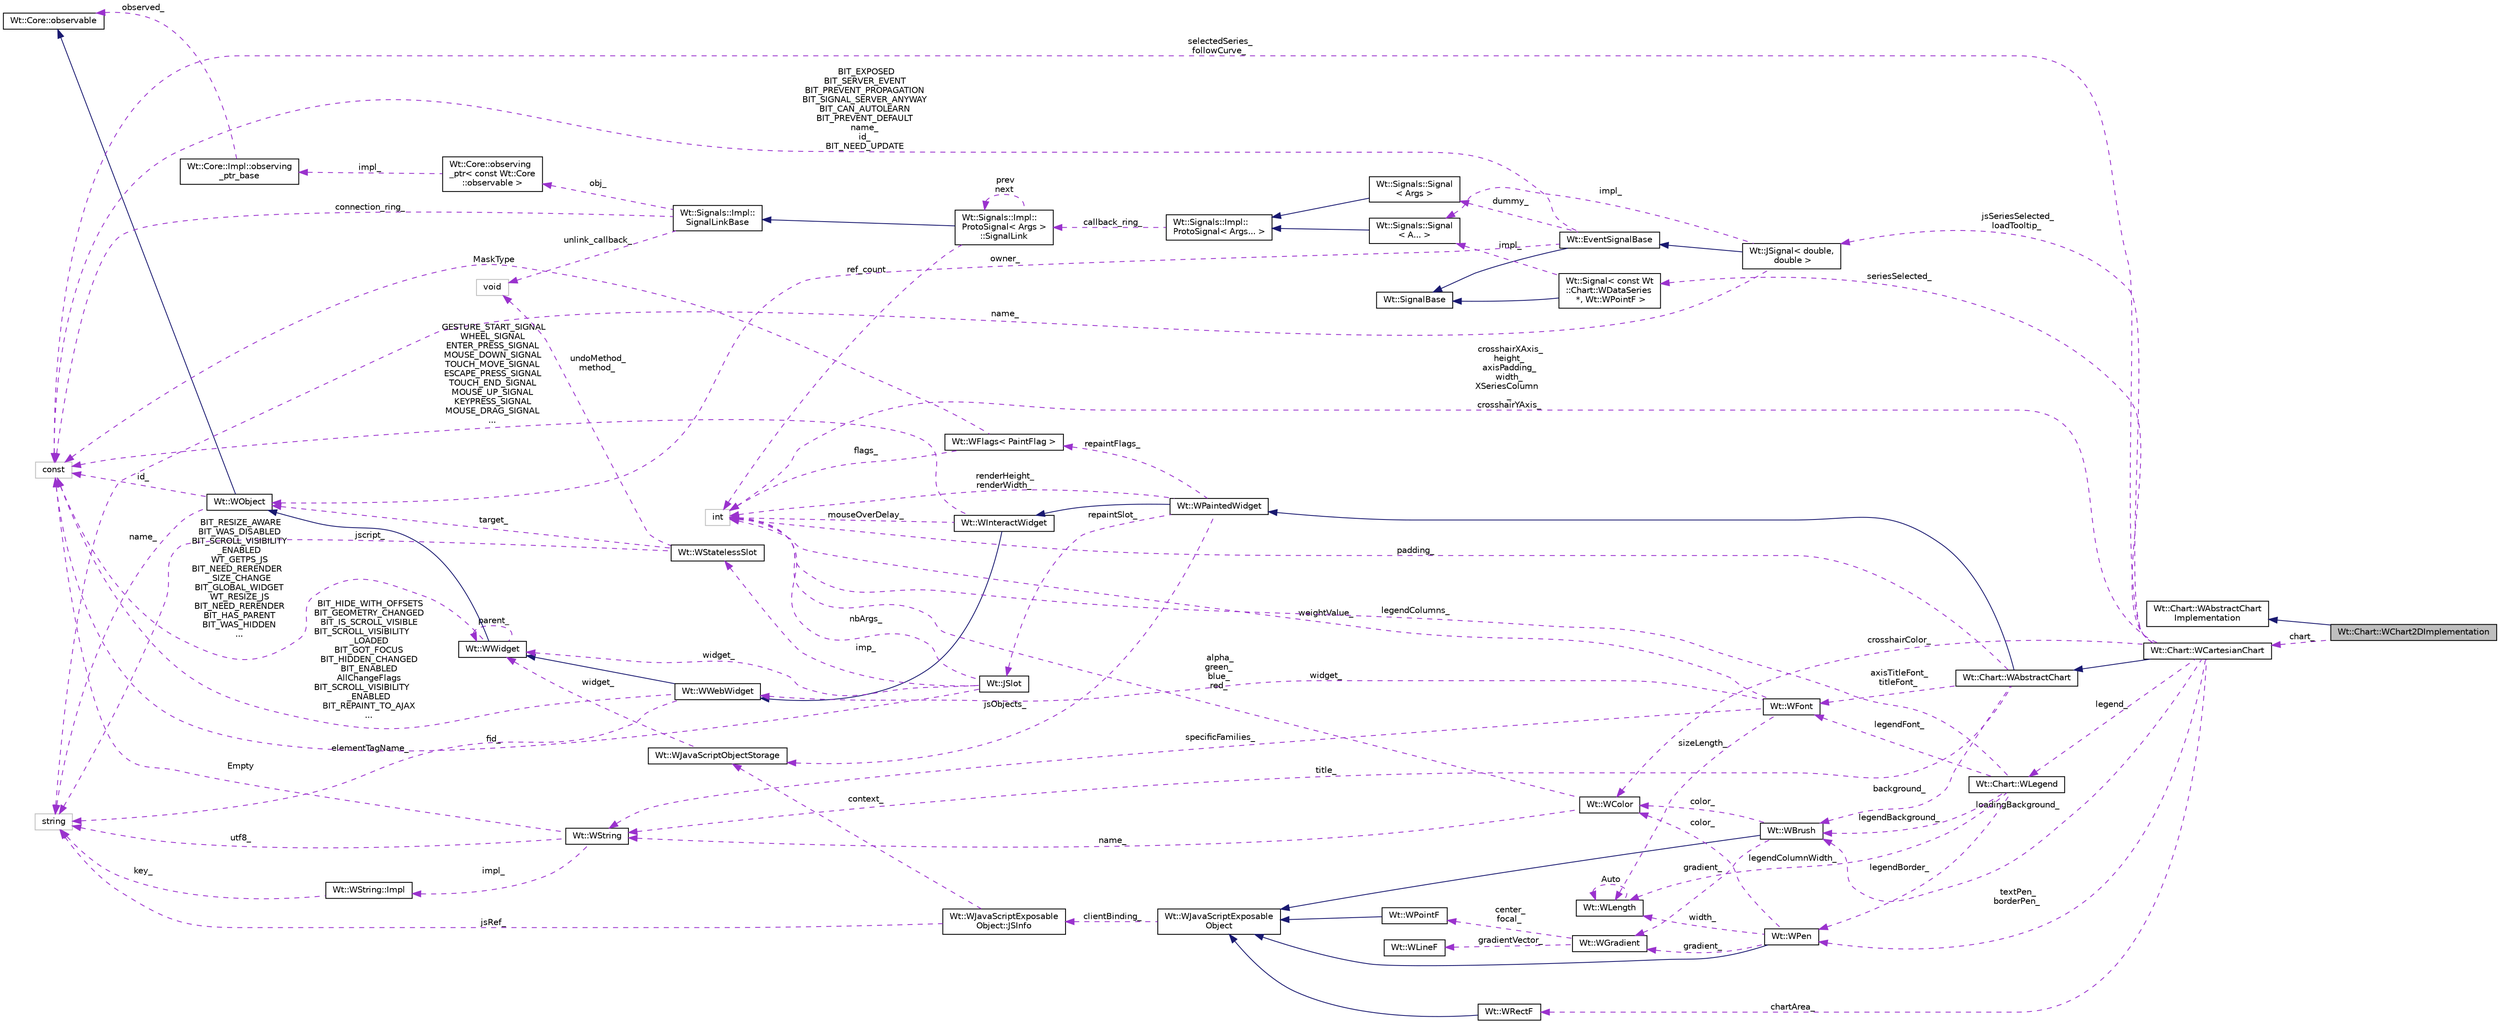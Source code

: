 digraph "Wt::Chart::WChart2DImplementation"
{
 // LATEX_PDF_SIZE
  edge [fontname="Helvetica",fontsize="10",labelfontname="Helvetica",labelfontsize="10"];
  node [fontname="Helvetica",fontsize="10",shape=record];
  rankdir="LR";
  Node1 [label="Wt::Chart::WChart2DImplementation",height=0.2,width=0.4,color="black", fillcolor="grey75", style="filled", fontcolor="black",tooltip=" "];
  Node2 -> Node1 [dir="back",color="midnightblue",fontsize="10",style="solid",fontname="Helvetica"];
  Node2 [label="Wt::Chart::WAbstractChart\lImplementation",height=0.2,width=0.4,color="black", fillcolor="white", style="filled",URL="$classWt_1_1Chart_1_1WAbstractChartImplementation.html",tooltip=" "];
  Node3 -> Node1 [dir="back",color="darkorchid3",fontsize="10",style="dashed",label=" chart_" ,fontname="Helvetica"];
  Node3 [label="Wt::Chart::WCartesianChart",height=0.2,width=0.4,color="black", fillcolor="white", style="filled",URL="$classWt_1_1Chart_1_1WCartesianChart.html",tooltip="A cartesian chart."];
  Node4 -> Node3 [dir="back",color="midnightblue",fontsize="10",style="solid",fontname="Helvetica"];
  Node4 [label="Wt::Chart::WAbstractChart",height=0.2,width=0.4,color="black", fillcolor="white", style="filled",URL="$classWt_1_1Chart_1_1WAbstractChart.html",tooltip="Abstract base class for MVC-based charts."];
  Node5 -> Node4 [dir="back",color="midnightblue",fontsize="10",style="solid",fontname="Helvetica"];
  Node5 [label="Wt::WPaintedWidget",height=0.2,width=0.4,color="black", fillcolor="white", style="filled",URL="$classWt_1_1WPaintedWidget.html",tooltip="A widget that is painted using vector graphics."];
  Node6 -> Node5 [dir="back",color="midnightblue",fontsize="10",style="solid",fontname="Helvetica"];
  Node6 [label="Wt::WInteractWidget",height=0.2,width=0.4,color="black", fillcolor="white", style="filled",URL="$classWt_1_1WInteractWidget.html",tooltip="An abstract widget that can receive user-interface interaction."];
  Node7 -> Node6 [dir="back",color="midnightblue",fontsize="10",style="solid",fontname="Helvetica"];
  Node7 [label="Wt::WWebWidget",height=0.2,width=0.4,color="black", fillcolor="white", style="filled",URL="$classWt_1_1WWebWidget.html",tooltip="A base class for widgets with an HTML counterpart."];
  Node8 -> Node7 [dir="back",color="midnightblue",fontsize="10",style="solid",fontname="Helvetica"];
  Node8 [label="Wt::WWidget",height=0.2,width=0.4,color="black", fillcolor="white", style="filled",URL="$classWt_1_1WWidget.html",tooltip="The abstract base class for a user-interface component."];
  Node9 -> Node8 [dir="back",color="midnightblue",fontsize="10",style="solid",fontname="Helvetica"];
  Node9 [label="Wt::WObject",height=0.2,width=0.4,color="black", fillcolor="white", style="filled",URL="$classWt_1_1WObject.html",tooltip="A base class for objects that participate in the signal/slot system."];
  Node10 -> Node9 [dir="back",color="midnightblue",fontsize="10",style="solid",fontname="Helvetica"];
  Node10 [label="Wt::Core::observable",height=0.2,width=0.4,color="black", fillcolor="white", style="filled",URL="$classWt_1_1Core_1_1observable.html",tooltip="A base class for objects whose life-time can be tracked."];
  Node11 -> Node9 [dir="back",color="darkorchid3",fontsize="10",style="dashed",label=" name_" ,fontname="Helvetica"];
  Node11 [label="string",height=0.2,width=0.4,color="grey75", fillcolor="white", style="filled",tooltip=" "];
  Node12 -> Node9 [dir="back",color="darkorchid3",fontsize="10",style="dashed",label=" id_" ,fontname="Helvetica"];
  Node12 [label="const",height=0.2,width=0.4,color="grey75", fillcolor="white", style="filled",tooltip=" "];
  Node8 -> Node8 [dir="back",color="darkorchid3",fontsize="10",style="dashed",label=" parent_" ,fontname="Helvetica"];
  Node12 -> Node8 [dir="back",color="darkorchid3",fontsize="10",style="dashed",label=" BIT_RESIZE_AWARE\nBIT_WAS_DISABLED\nBIT_SCROLL_VISIBILITY\l_ENABLED\nWT_GETPS_JS\nBIT_NEED_RERENDER\l_SIZE_CHANGE\nBIT_GLOBAL_WIDGET\nWT_RESIZE_JS\nBIT_NEED_RERENDER\nBIT_HAS_PARENT\nBIT_WAS_HIDDEN\n..." ,fontname="Helvetica"];
  Node11 -> Node7 [dir="back",color="darkorchid3",fontsize="10",style="dashed",label=" elementTagName_" ,fontname="Helvetica"];
  Node12 -> Node7 [dir="back",color="darkorchid3",fontsize="10",style="dashed",label=" BIT_HIDE_WITH_OFFSETS\nBIT_GEOMETRY_CHANGED\nBIT_IS_SCROLL_VISIBLE\nBIT_SCROLL_VISIBILITY\l_LOADED\nBIT_GOT_FOCUS\nBIT_HIDDEN_CHANGED\nBIT_ENABLED\nAllChangeFlags\nBIT_SCROLL_VISIBILITY\l_ENABLED\nBIT_REPAINT_TO_AJAX\n..." ,fontname="Helvetica"];
  Node13 -> Node6 [dir="back",color="darkorchid3",fontsize="10",style="dashed",label=" mouseOverDelay_" ,fontname="Helvetica"];
  Node13 [label="int",height=0.2,width=0.4,color="grey75", fillcolor="white", style="filled",tooltip=" "];
  Node12 -> Node6 [dir="back",color="darkorchid3",fontsize="10",style="dashed",label=" GESTURE_START_SIGNAL\nWHEEL_SIGNAL\nENTER_PRESS_SIGNAL\nMOUSE_DOWN_SIGNAL\nTOUCH_MOVE_SIGNAL\nESCAPE_PRESS_SIGNAL\nTOUCH_END_SIGNAL\nMOUSE_UP_SIGNAL\nKEYPRESS_SIGNAL\nMOUSE_DRAG_SIGNAL\n..." ,fontname="Helvetica"];
  Node14 -> Node5 [dir="back",color="darkorchid3",fontsize="10",style="dashed",label=" repaintSlot_" ,fontname="Helvetica"];
  Node14 [label="Wt::JSlot",height=0.2,width=0.4,color="black", fillcolor="white", style="filled",URL="$classWt_1_1JSlot.html",tooltip="A slot that is only implemented in client side JavaScript code."];
  Node15 -> Node14 [dir="back",color="darkorchid3",fontsize="10",style="dashed",label=" imp_" ,fontname="Helvetica"];
  Node15 [label="Wt::WStatelessSlot",height=0.2,width=0.4,color="black", fillcolor="white", style="filled",URL="$classWt_1_1WStatelessSlot.html",tooltip=" "];
  Node9 -> Node15 [dir="back",color="darkorchid3",fontsize="10",style="dashed",label=" target_" ,fontname="Helvetica"];
  Node16 -> Node15 [dir="back",color="darkorchid3",fontsize="10",style="dashed",label=" undoMethod_\nmethod_" ,fontname="Helvetica"];
  Node16 [label="void",height=0.2,width=0.4,color="grey75", fillcolor="white", style="filled",tooltip=" "];
  Node11 -> Node15 [dir="back",color="darkorchid3",fontsize="10",style="dashed",label=" jscript_" ,fontname="Helvetica"];
  Node13 -> Node14 [dir="back",color="darkorchid3",fontsize="10",style="dashed",label=" nbArgs_" ,fontname="Helvetica"];
  Node8 -> Node14 [dir="back",color="darkorchid3",fontsize="10",style="dashed",label=" widget_" ,fontname="Helvetica"];
  Node12 -> Node14 [dir="back",color="darkorchid3",fontsize="10",style="dashed",label=" fid_" ,fontname="Helvetica"];
  Node13 -> Node5 [dir="back",color="darkorchid3",fontsize="10",style="dashed",label=" renderHeight_\nrenderWidth_" ,fontname="Helvetica"];
  Node17 -> Node5 [dir="back",color="darkorchid3",fontsize="10",style="dashed",label=" repaintFlags_" ,fontname="Helvetica"];
  Node17 [label="Wt::WFlags\< PaintFlag \>",height=0.2,width=0.4,color="black", fillcolor="white", style="filled",URL="$classWt_1_1WFlags.html",tooltip=" "];
  Node13 -> Node17 [dir="back",color="darkorchid3",fontsize="10",style="dashed",label=" flags_" ,fontname="Helvetica"];
  Node12 -> Node17 [dir="back",color="darkorchid3",fontsize="10",style="dashed",label=" MaskType" ,fontname="Helvetica"];
  Node18 -> Node5 [dir="back",color="darkorchid3",fontsize="10",style="dashed",label=" jsObjects_" ,fontname="Helvetica"];
  Node18 [label="Wt::WJavaScriptObjectStorage",height=0.2,width=0.4,color="black", fillcolor="white", style="filled",URL="$classWt_1_1WJavaScriptObjectStorage.html",tooltip=" "];
  Node8 -> Node18 [dir="back",color="darkorchid3",fontsize="10",style="dashed",label=" widget_" ,fontname="Helvetica"];
  Node19 -> Node4 [dir="back",color="darkorchid3",fontsize="10",style="dashed",label=" title_" ,fontname="Helvetica"];
  Node19 [label="Wt::WString",height=0.2,width=0.4,color="black", fillcolor="white", style="filled",URL="$classWt_1_1WString.html",tooltip="A value class which describes a locale-aware unicode string."];
  Node20 -> Node19 [dir="back",color="darkorchid3",fontsize="10",style="dashed",label=" impl_" ,fontname="Helvetica"];
  Node20 [label="Wt::WString::Impl",height=0.2,width=0.4,color="black", fillcolor="white", style="filled",URL="$structWt_1_1WString_1_1Impl.html",tooltip=" "];
  Node11 -> Node20 [dir="back",color="darkorchid3",fontsize="10",style="dashed",label=" key_" ,fontname="Helvetica"];
  Node11 -> Node19 [dir="back",color="darkorchid3",fontsize="10",style="dashed",label=" utf8_" ,fontname="Helvetica"];
  Node12 -> Node19 [dir="back",color="darkorchid3",fontsize="10",style="dashed",label=" Empty" ,fontname="Helvetica"];
  Node21 -> Node4 [dir="back",color="darkorchid3",fontsize="10",style="dashed",label=" background_" ,fontname="Helvetica"];
  Node21 [label="Wt::WBrush",height=0.2,width=0.4,color="black", fillcolor="white", style="filled",URL="$classWt_1_1WBrush.html",tooltip="A value class that defines the style for filling a path."];
  Node22 -> Node21 [dir="back",color="midnightblue",fontsize="10",style="solid",fontname="Helvetica"];
  Node22 [label="Wt::WJavaScriptExposable\lObject",height=0.2,width=0.4,color="black", fillcolor="white", style="filled",URL="$classWt_1_1WJavaScriptExposableObject.html",tooltip="A JavaScript exposable object."];
  Node23 -> Node22 [dir="back",color="darkorchid3",fontsize="10",style="dashed",label=" clientBinding_" ,fontname="Helvetica"];
  Node23 [label="Wt::WJavaScriptExposable\lObject::JSInfo",height=0.2,width=0.4,color="black", fillcolor="white", style="filled",URL="$structWt_1_1WJavaScriptExposableObject_1_1JSInfo.html",tooltip=" "];
  Node11 -> Node23 [dir="back",color="darkorchid3",fontsize="10",style="dashed",label=" jsRef_" ,fontname="Helvetica"];
  Node18 -> Node23 [dir="back",color="darkorchid3",fontsize="10",style="dashed",label=" context_" ,fontname="Helvetica"];
  Node24 -> Node21 [dir="back",color="darkorchid3",fontsize="10",style="dashed",label=" color_" ,fontname="Helvetica"];
  Node24 [label="Wt::WColor",height=0.2,width=0.4,color="black", fillcolor="white", style="filled",URL="$classWt_1_1WColor.html",tooltip="A value class that defines a color."];
  Node19 -> Node24 [dir="back",color="darkorchid3",fontsize="10",style="dashed",label=" name_" ,fontname="Helvetica"];
  Node13 -> Node24 [dir="back",color="darkorchid3",fontsize="10",style="dashed",label=" alpha_\ngreen_\nblue_\nred_" ,fontname="Helvetica"];
  Node25 -> Node21 [dir="back",color="darkorchid3",fontsize="10",style="dashed",label=" gradient_" ,fontname="Helvetica"];
  Node25 [label="Wt::WGradient",height=0.2,width=0.4,color="black", fillcolor="white", style="filled",URL="$classWt_1_1WGradient.html",tooltip="A linear or radial gradient."];
  Node26 -> Node25 [dir="back",color="darkorchid3",fontsize="10",style="dashed",label=" center_\nfocal_" ,fontname="Helvetica"];
  Node26 [label="Wt::WPointF",height=0.2,width=0.4,color="black", fillcolor="white", style="filled",URL="$classWt_1_1WPointF.html",tooltip="A value class that defines a 2D point."];
  Node22 -> Node26 [dir="back",color="midnightblue",fontsize="10",style="solid",fontname="Helvetica"];
  Node27 -> Node25 [dir="back",color="darkorchid3",fontsize="10",style="dashed",label=" gradientVector_" ,fontname="Helvetica"];
  Node27 [label="Wt::WLineF",height=0.2,width=0.4,color="black", fillcolor="white", style="filled",URL="$classWt_1_1WLineF.html",tooltip="Utility class that defines a single line."];
  Node13 -> Node4 [dir="back",color="darkorchid3",fontsize="10",style="dashed",label=" padding_" ,fontname="Helvetica"];
  Node28 -> Node4 [dir="back",color="darkorchid3",fontsize="10",style="dashed",label=" axisTitleFont_\ntitleFont_" ,fontname="Helvetica"];
  Node28 [label="Wt::WFont",height=0.2,width=0.4,color="black", fillcolor="white", style="filled",URL="$classWt_1_1WFont.html",tooltip="A value class that describes a font."];
  Node19 -> Node28 [dir="back",color="darkorchid3",fontsize="10",style="dashed",label=" specificFamilies_" ,fontname="Helvetica"];
  Node13 -> Node28 [dir="back",color="darkorchid3",fontsize="10",style="dashed",label=" weightValue_" ,fontname="Helvetica"];
  Node7 -> Node28 [dir="back",color="darkorchid3",fontsize="10",style="dashed",label=" widget_" ,fontname="Helvetica"];
  Node29 -> Node28 [dir="back",color="darkorchid3",fontsize="10",style="dashed",label=" sizeLength_" ,fontname="Helvetica"];
  Node29 [label="Wt::WLength",height=0.2,width=0.4,color="black", fillcolor="white", style="filled",URL="$classWt_1_1WLength.html",tooltip="A value class that describes a CSS length."];
  Node29 -> Node29 [dir="back",color="darkorchid3",fontsize="10",style="dashed",label=" Auto" ,fontname="Helvetica"];
  Node24 -> Node3 [dir="back",color="darkorchid3",fontsize="10",style="dashed",label=" crosshairColor_" ,fontname="Helvetica"];
  Node30 -> Node3 [dir="back",color="darkorchid3",fontsize="10",style="dashed",label=" legend_" ,fontname="Helvetica"];
  Node30 [label="Wt::Chart::WLegend",height=0.2,width=0.4,color="black", fillcolor="white", style="filled",URL="$classWt_1_1Chart_1_1WLegend.html",tooltip=" "];
  Node21 -> Node30 [dir="back",color="darkorchid3",fontsize="10",style="dashed",label=" legendBackground_" ,fontname="Helvetica"];
  Node31 -> Node30 [dir="back",color="darkorchid3",fontsize="10",style="dashed",label=" legendBorder_" ,fontname="Helvetica"];
  Node31 [label="Wt::WPen",height=0.2,width=0.4,color="black", fillcolor="white", style="filled",URL="$classWt_1_1WPen.html",tooltip="A value class that defines the style for pen strokes."];
  Node22 -> Node31 [dir="back",color="midnightblue",fontsize="10",style="solid",fontname="Helvetica"];
  Node24 -> Node31 [dir="back",color="darkorchid3",fontsize="10",style="dashed",label=" color_" ,fontname="Helvetica"];
  Node25 -> Node31 [dir="back",color="darkorchid3",fontsize="10",style="dashed",label=" gradient_" ,fontname="Helvetica"];
  Node29 -> Node31 [dir="back",color="darkorchid3",fontsize="10",style="dashed",label=" width_" ,fontname="Helvetica"];
  Node13 -> Node30 [dir="back",color="darkorchid3",fontsize="10",style="dashed",label=" legendColumns_" ,fontname="Helvetica"];
  Node28 -> Node30 [dir="back",color="darkorchid3",fontsize="10",style="dashed",label=" legendFont_" ,fontname="Helvetica"];
  Node29 -> Node30 [dir="back",color="darkorchid3",fontsize="10",style="dashed",label=" legendColumnWidth_" ,fontname="Helvetica"];
  Node21 -> Node3 [dir="back",color="darkorchid3",fontsize="10",style="dashed",label=" loadingBackground_" ,fontname="Helvetica"];
  Node32 -> Node3 [dir="back",color="darkorchid3",fontsize="10",style="dashed",label=" chartArea_" ,fontname="Helvetica"];
  Node32 [label="Wt::WRectF",height=0.2,width=0.4,color="black", fillcolor="white", style="filled",URL="$classWt_1_1WRectF.html",tooltip="A value class that defines a rectangle."];
  Node22 -> Node32 [dir="back",color="midnightblue",fontsize="10",style="solid",fontname="Helvetica"];
  Node31 -> Node3 [dir="back",color="darkorchid3",fontsize="10",style="dashed",label=" textPen_\nborderPen_" ,fontname="Helvetica"];
  Node13 -> Node3 [dir="back",color="darkorchid3",fontsize="10",style="dashed",label=" crosshairXAxis_\nheight_\naxisPadding_\nwidth_\nXSeriesColumn\l_\ncrosshairYAxis_" ,fontname="Helvetica"];
  Node33 -> Node3 [dir="back",color="darkorchid3",fontsize="10",style="dashed",label=" seriesSelected_" ,fontname="Helvetica"];
  Node33 [label="Wt::Signal\< const Wt\l::Chart::WDataSeries\l *, Wt::WPointF \>",height=0.2,width=0.4,color="black", fillcolor="white", style="filled",URL="$classWt_1_1Signal.html",tooltip=" "];
  Node34 -> Node33 [dir="back",color="midnightblue",fontsize="10",style="solid",fontname="Helvetica"];
  Node34 [label="Wt::SignalBase",height=0.2,width=0.4,color="black", fillcolor="white", style="filled",URL="$classWt_1_1SignalBase.html",tooltip="Abstract base class of a signal."];
  Node35 -> Node33 [dir="back",color="darkorchid3",fontsize="10",style="dashed",label=" impl_" ,fontname="Helvetica"];
  Node35 [label="Wt::Signals::Signal\l\< A... \>",height=0.2,width=0.4,color="black", fillcolor="white", style="filled",URL="$structWt_1_1Signals_1_1Signal.html",tooltip=" "];
  Node36 -> Node35 [dir="back",color="midnightblue",fontsize="10",style="solid",fontname="Helvetica"];
  Node36 [label="Wt::Signals::Impl::\lProtoSignal\< Args... \>",height=0.2,width=0.4,color="black", fillcolor="white", style="filled",URL="$classWt_1_1Signals_1_1Impl_1_1ProtoSignal.html",tooltip=" "];
  Node37 -> Node36 [dir="back",color="darkorchid3",fontsize="10",style="dashed",label=" callback_ring_" ,fontname="Helvetica"];
  Node37 [label="Wt::Signals::Impl::\lProtoSignal\< Args \>\l::SignalLink",height=0.2,width=0.4,color="black", fillcolor="white", style="filled",URL="$structWt_1_1Signals_1_1Impl_1_1ProtoSignal_1_1SignalLink.html",tooltip=" "];
  Node38 -> Node37 [dir="back",color="midnightblue",fontsize="10",style="solid",fontname="Helvetica"];
  Node38 [label="Wt::Signals::Impl::\lSignalLinkBase",height=0.2,width=0.4,color="black", fillcolor="white", style="filled",URL="$classWt_1_1Signals_1_1Impl_1_1SignalLinkBase.html",tooltip=" "];
  Node16 -> Node38 [dir="back",color="darkorchid3",fontsize="10",style="dashed",label=" unlink_callback_" ,fontname="Helvetica"];
  Node39 -> Node38 [dir="back",color="darkorchid3",fontsize="10",style="dashed",label=" obj_" ,fontname="Helvetica"];
  Node39 [label="Wt::Core::observing\l_ptr\< const Wt::Core\l::observable \>",height=0.2,width=0.4,color="black", fillcolor="white", style="filled",URL="$classWt_1_1Core_1_1observing__ptr.html",tooltip=" "];
  Node40 -> Node39 [dir="back",color="darkorchid3",fontsize="10",style="dashed",label=" impl_" ,fontname="Helvetica"];
  Node40 [label="Wt::Core::Impl::observing\l_ptr_base",height=0.2,width=0.4,color="black", fillcolor="white", style="filled",URL="$structWt_1_1Core_1_1Impl_1_1observing__ptr__base.html",tooltip=" "];
  Node10 -> Node40 [dir="back",color="darkorchid3",fontsize="10",style="dashed",label=" observed_" ,fontname="Helvetica"];
  Node12 -> Node38 [dir="back",color="darkorchid3",fontsize="10",style="dashed",label=" connection_ring_" ,fontname="Helvetica"];
  Node13 -> Node37 [dir="back",color="darkorchid3",fontsize="10",style="dashed",label=" ref_count" ,fontname="Helvetica"];
  Node37 -> Node37 [dir="back",color="darkorchid3",fontsize="10",style="dashed",label=" prev\nnext" ,fontname="Helvetica"];
  Node12 -> Node3 [dir="back",color="darkorchid3",fontsize="10",style="dashed",label=" selectedSeries_\nfollowCurve_" ,fontname="Helvetica"];
  Node41 -> Node3 [dir="back",color="darkorchid3",fontsize="10",style="dashed",label=" jsSeriesSelected_\nloadTooltip_" ,fontname="Helvetica"];
  Node41 [label="Wt::JSignal\< double,\l double \>",height=0.2,width=0.4,color="black", fillcolor="white", style="filled",URL="$classWt_1_1JSignal.html",tooltip=" "];
  Node42 -> Node41 [dir="back",color="midnightblue",fontsize="10",style="solid",fontname="Helvetica"];
  Node42 [label="Wt::EventSignalBase",height=0.2,width=0.4,color="black", fillcolor="white", style="filled",URL="$classWt_1_1EventSignalBase.html",tooltip="Abstract base class of an event signal."];
  Node34 -> Node42 [dir="back",color="midnightblue",fontsize="10",style="solid",fontname="Helvetica"];
  Node9 -> Node42 [dir="back",color="darkorchid3",fontsize="10",style="dashed",label=" owner_" ,fontname="Helvetica"];
  Node43 -> Node42 [dir="back",color="darkorchid3",fontsize="10",style="dashed",label=" dummy_" ,fontname="Helvetica"];
  Node43 [label="Wt::Signals::Signal\l\< Args \>",height=0.2,width=0.4,color="black", fillcolor="white", style="filled",URL="$structWt_1_1Signals_1_1Signal.html",tooltip=" "];
  Node36 -> Node43 [dir="back",color="midnightblue",fontsize="10",style="solid",fontname="Helvetica"];
  Node12 -> Node42 [dir="back",color="darkorchid3",fontsize="10",style="dashed",label=" BIT_EXPOSED\nBIT_SERVER_EVENT\nBIT_PREVENT_PROPAGATION\nBIT_SIGNAL_SERVER_ANYWAY\nBIT_CAN_AUTOLEARN\nBIT_PREVENT_DEFAULT\nname_\nid_\nBIT_NEED_UPDATE" ,fontname="Helvetica"];
  Node11 -> Node41 [dir="back",color="darkorchid3",fontsize="10",style="dashed",label=" name_" ,fontname="Helvetica"];
  Node35 -> Node41 [dir="back",color="darkorchid3",fontsize="10",style="dashed",label=" impl_" ,fontname="Helvetica"];
}
